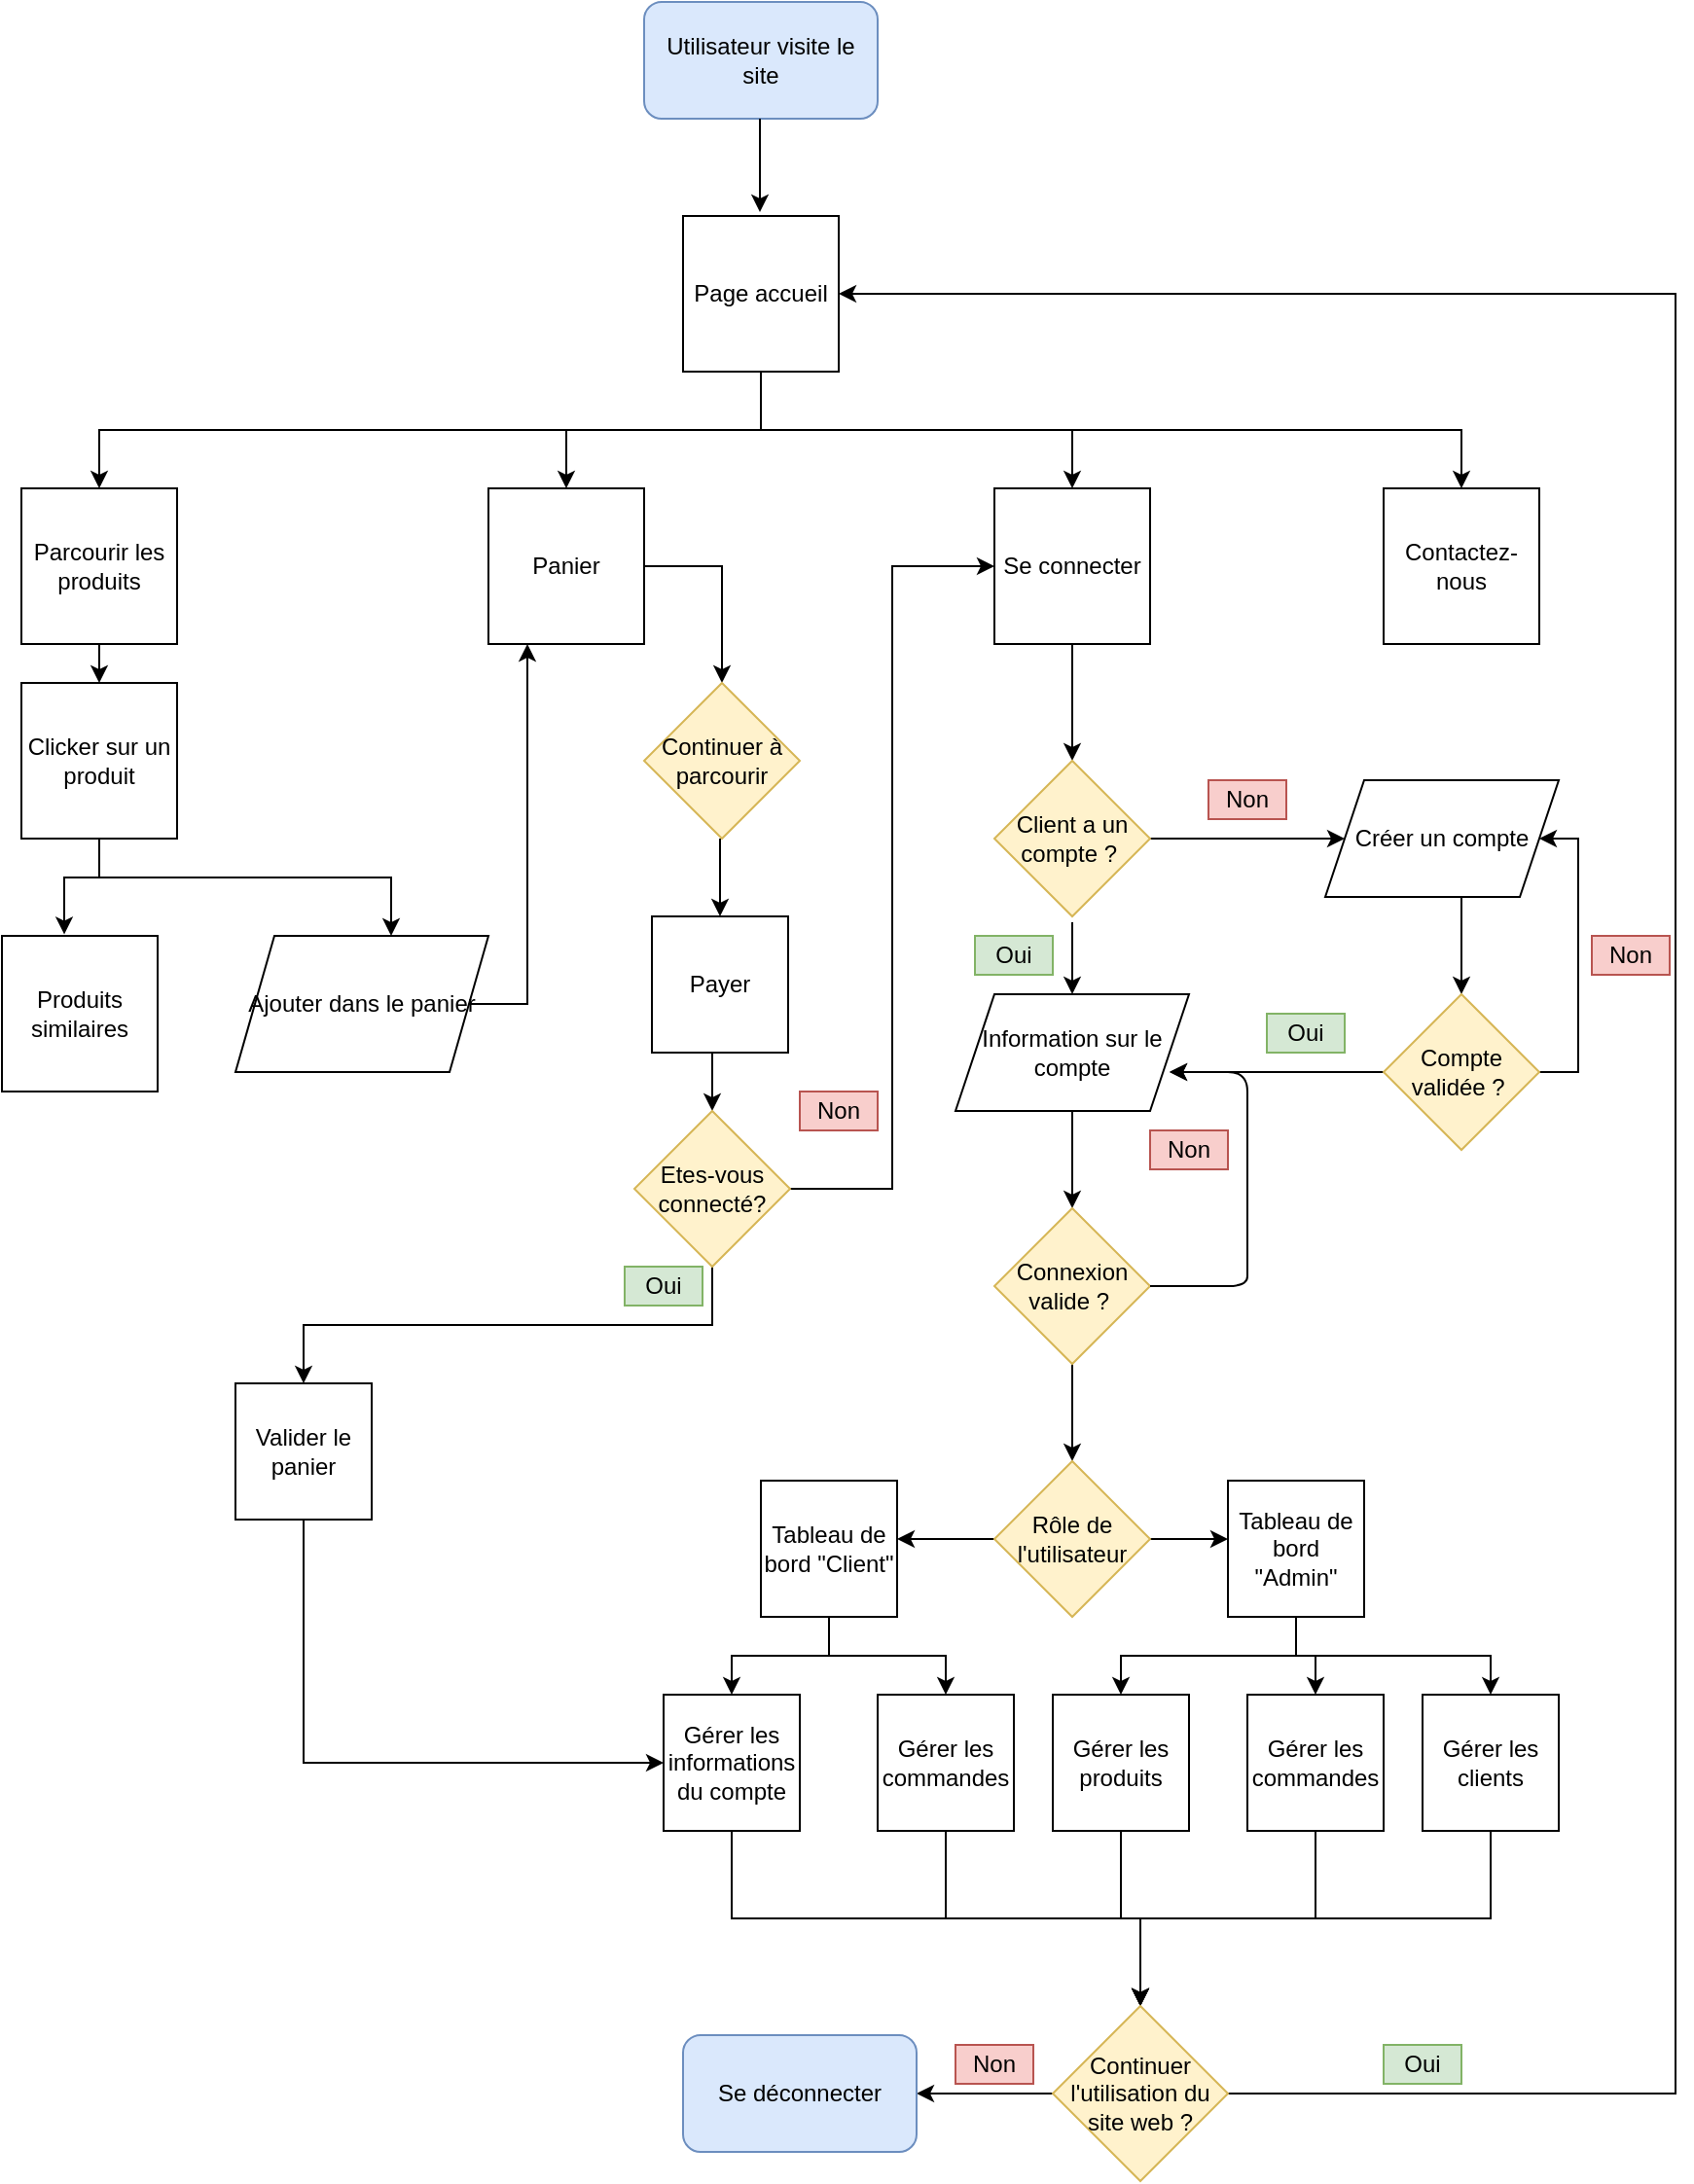 <mxfile version="14.5.1" type="github" pages="2">
  <diagram id="qPkFuEDN6rmSezQ9tm4A" name="Page-1">
    <mxGraphModel dx="1038" dy="585" grid="1" gridSize="10" guides="1" tooltips="1" connect="1" arrows="1" fold="1" page="1" pageScale="1" pageWidth="827" pageHeight="1169" math="0" shadow="0">
      <root>
        <mxCell id="0" />
        <mxCell id="1" parent="0" />
        <mxCell id="I0iXdIxCeXZ4h36CJ-Jl-2" value="Utilisateur visite le site" style="rounded=1;whiteSpace=wrap;html=1;fillColor=#dae8fc;strokeColor=#6c8ebf;" vertex="1" parent="1">
          <mxGeometry x="340" y="10" width="120" height="60" as="geometry" />
        </mxCell>
        <mxCell id="I0iXdIxCeXZ4h36CJ-Jl-3" value="" style="endArrow=classic;html=1;" edge="1" parent="1">
          <mxGeometry width="50" height="50" relative="1" as="geometry">
            <mxPoint x="399.5" y="70" as="sourcePoint" />
            <mxPoint x="399.5" y="118" as="targetPoint" />
            <Array as="points" />
          </mxGeometry>
        </mxCell>
        <mxCell id="I0iXdIxCeXZ4h36CJ-Jl-107" style="edgeStyle=orthogonalEdgeStyle;rounded=0;orthogonalLoop=1;jettySize=auto;html=1;exitX=0.5;exitY=1;exitDx=0;exitDy=0;entryX=0.5;entryY=0;entryDx=0;entryDy=0;" edge="1" parent="1" source="I0iXdIxCeXZ4h36CJ-Jl-4" target="I0iXdIxCeXZ4h36CJ-Jl-7">
          <mxGeometry relative="1" as="geometry" />
        </mxCell>
        <mxCell id="I0iXdIxCeXZ4h36CJ-Jl-108" style="edgeStyle=orthogonalEdgeStyle;rounded=0;orthogonalLoop=1;jettySize=auto;html=1;exitX=0.5;exitY=1;exitDx=0;exitDy=0;entryX=0.5;entryY=0;entryDx=0;entryDy=0;" edge="1" parent="1" source="I0iXdIxCeXZ4h36CJ-Jl-4" target="I0iXdIxCeXZ4h36CJ-Jl-8">
          <mxGeometry relative="1" as="geometry" />
        </mxCell>
        <mxCell id="I0iXdIxCeXZ4h36CJ-Jl-109" style="edgeStyle=orthogonalEdgeStyle;rounded=0;orthogonalLoop=1;jettySize=auto;html=1;exitX=0.5;exitY=1;exitDx=0;exitDy=0;entryX=0.5;entryY=0;entryDx=0;entryDy=0;" edge="1" parent="1" source="I0iXdIxCeXZ4h36CJ-Jl-4" target="I0iXdIxCeXZ4h36CJ-Jl-6">
          <mxGeometry relative="1" as="geometry" />
        </mxCell>
        <mxCell id="I0iXdIxCeXZ4h36CJ-Jl-110" style="edgeStyle=orthogonalEdgeStyle;rounded=0;orthogonalLoop=1;jettySize=auto;html=1;exitX=0.5;exitY=1;exitDx=0;exitDy=0;" edge="1" parent="1" source="I0iXdIxCeXZ4h36CJ-Jl-4" target="I0iXdIxCeXZ4h36CJ-Jl-9">
          <mxGeometry relative="1" as="geometry" />
        </mxCell>
        <mxCell id="I0iXdIxCeXZ4h36CJ-Jl-4" value="Page accueil" style="whiteSpace=wrap;html=1;aspect=fixed;" vertex="1" parent="1">
          <mxGeometry x="360" y="120" width="80" height="80" as="geometry" />
        </mxCell>
        <mxCell id="I0iXdIxCeXZ4h36CJ-Jl-6" value="Se connecter" style="whiteSpace=wrap;html=1;aspect=fixed;" vertex="1" parent="1">
          <mxGeometry x="520" y="260" width="80" height="80" as="geometry" />
        </mxCell>
        <mxCell id="I0iXdIxCeXZ4h36CJ-Jl-86" style="edgeStyle=orthogonalEdgeStyle;rounded=0;orthogonalLoop=1;jettySize=auto;html=1;exitX=0.5;exitY=1;exitDx=0;exitDy=0;entryX=0.5;entryY=0;entryDx=0;entryDy=0;" edge="1" parent="1" source="I0iXdIxCeXZ4h36CJ-Jl-7" target="I0iXdIxCeXZ4h36CJ-Jl-78">
          <mxGeometry relative="1" as="geometry" />
        </mxCell>
        <mxCell id="I0iXdIxCeXZ4h36CJ-Jl-7" value="Parcourir les produits" style="whiteSpace=wrap;html=1;aspect=fixed;" vertex="1" parent="1">
          <mxGeometry x="20" y="260" width="80" height="80" as="geometry" />
        </mxCell>
        <mxCell id="I0iXdIxCeXZ4h36CJ-Jl-100" style="edgeStyle=orthogonalEdgeStyle;rounded=0;orthogonalLoop=1;jettySize=auto;html=1;exitX=1;exitY=0.5;exitDx=0;exitDy=0;" edge="1" parent="1" source="I0iXdIxCeXZ4h36CJ-Jl-8" target="I0iXdIxCeXZ4h36CJ-Jl-95">
          <mxGeometry relative="1" as="geometry" />
        </mxCell>
        <mxCell id="I0iXdIxCeXZ4h36CJ-Jl-8" value="Panier" style="whiteSpace=wrap;html=1;aspect=fixed;" vertex="1" parent="1">
          <mxGeometry x="260" y="260" width="80" height="80" as="geometry" />
        </mxCell>
        <mxCell id="I0iXdIxCeXZ4h36CJ-Jl-9" value="Contactez-nous" style="whiteSpace=wrap;html=1;aspect=fixed;" vertex="1" parent="1">
          <mxGeometry x="720" y="260" width="80" height="80" as="geometry" />
        </mxCell>
        <mxCell id="I0iXdIxCeXZ4h36CJ-Jl-15" value="" style="endArrow=classic;html=1;exitX=0.5;exitY=1;exitDx=0;exitDy=0;" edge="1" parent="1" source="I0iXdIxCeXZ4h36CJ-Jl-6" target="I0iXdIxCeXZ4h36CJ-Jl-16">
          <mxGeometry width="50" height="50" relative="1" as="geometry">
            <mxPoint x="510" y="420" as="sourcePoint" />
            <mxPoint x="560" y="400" as="targetPoint" />
          </mxGeometry>
        </mxCell>
        <mxCell id="I0iXdIxCeXZ4h36CJ-Jl-25" style="edgeStyle=orthogonalEdgeStyle;rounded=0;orthogonalLoop=1;jettySize=auto;html=1;exitX=1;exitY=0.5;exitDx=0;exitDy=0;" edge="1" parent="1" source="I0iXdIxCeXZ4h36CJ-Jl-16" target="I0iXdIxCeXZ4h36CJ-Jl-26">
          <mxGeometry relative="1" as="geometry">
            <mxPoint x="760" y="480" as="targetPoint" />
            <Array as="points">
              <mxPoint x="760" y="440" />
            </Array>
          </mxGeometry>
        </mxCell>
        <mxCell id="I0iXdIxCeXZ4h36CJ-Jl-16" value="Client a un compte ?&amp;nbsp;" style="rhombus;whiteSpace=wrap;html=1;fillColor=#fff2cc;strokeColor=#d6b656;" vertex="1" parent="1">
          <mxGeometry x="520" y="400" width="80" height="80" as="geometry" />
        </mxCell>
        <mxCell id="I0iXdIxCeXZ4h36CJ-Jl-17" value="" style="endArrow=classic;html=1;" edge="1" parent="1">
          <mxGeometry width="50" height="50" relative="1" as="geometry">
            <mxPoint x="560" y="483" as="sourcePoint" />
            <mxPoint x="560" y="520" as="targetPoint" />
          </mxGeometry>
        </mxCell>
        <mxCell id="I0iXdIxCeXZ4h36CJ-Jl-18" value="Oui" style="text;html=1;strokeColor=#82b366;fillColor=#d5e8d4;align=center;verticalAlign=middle;whiteSpace=wrap;rounded=0;" vertex="1" parent="1">
          <mxGeometry x="510" y="490" width="40" height="20" as="geometry" />
        </mxCell>
        <mxCell id="I0iXdIxCeXZ4h36CJ-Jl-19" value="Information sur le compte" style="shape=parallelogram;perimeter=parallelogramPerimeter;whiteSpace=wrap;html=1;fixedSize=1;" vertex="1" parent="1">
          <mxGeometry x="500" y="520" width="120" height="60" as="geometry" />
        </mxCell>
        <mxCell id="I0iXdIxCeXZ4h36CJ-Jl-20" value="" style="endArrow=classic;html=1;" edge="1" parent="1" target="I0iXdIxCeXZ4h36CJ-Jl-21">
          <mxGeometry width="50" height="50" relative="1" as="geometry">
            <mxPoint x="560" y="580" as="sourcePoint" />
            <mxPoint x="560" y="620" as="targetPoint" />
          </mxGeometry>
        </mxCell>
        <mxCell id="I0iXdIxCeXZ4h36CJ-Jl-36" style="edgeStyle=orthogonalEdgeStyle;rounded=0;orthogonalLoop=1;jettySize=auto;html=1;exitX=0.5;exitY=1;exitDx=0;exitDy=0;" edge="1" parent="1" source="I0iXdIxCeXZ4h36CJ-Jl-21">
          <mxGeometry relative="1" as="geometry">
            <mxPoint x="560" y="760" as="targetPoint" />
          </mxGeometry>
        </mxCell>
        <mxCell id="I0iXdIxCeXZ4h36CJ-Jl-21" value="Connexion valide ?&amp;nbsp;" style="rhombus;whiteSpace=wrap;html=1;fillColor=#fff2cc;strokeColor=#d6b656;" vertex="1" parent="1">
          <mxGeometry x="520" y="630" width="80" height="80" as="geometry" />
        </mxCell>
        <mxCell id="I0iXdIxCeXZ4h36CJ-Jl-23" value="Non" style="text;html=1;strokeColor=#b85450;fillColor=#f8cecc;align=center;verticalAlign=middle;whiteSpace=wrap;rounded=0;" vertex="1" parent="1">
          <mxGeometry x="600" y="590" width="40" height="20" as="geometry" />
        </mxCell>
        <mxCell id="I0iXdIxCeXZ4h36CJ-Jl-24" value="" style="endArrow=classic;html=1;exitX=1;exitY=0.5;exitDx=0;exitDy=0;" edge="1" parent="1" source="I0iXdIxCeXZ4h36CJ-Jl-21">
          <mxGeometry width="50" height="50" relative="1" as="geometry">
            <mxPoint x="620" y="670" as="sourcePoint" />
            <mxPoint x="610" y="560" as="targetPoint" />
            <Array as="points">
              <mxPoint x="650" y="670" />
              <mxPoint x="650" y="660" />
              <mxPoint x="650" y="560" />
            </Array>
          </mxGeometry>
        </mxCell>
        <mxCell id="I0iXdIxCeXZ4h36CJ-Jl-26" value="Créer un compte" style="shape=parallelogram;perimeter=parallelogramPerimeter;whiteSpace=wrap;html=1;fixedSize=1;" vertex="1" parent="1">
          <mxGeometry x="690" y="410" width="120" height="60" as="geometry" />
        </mxCell>
        <mxCell id="I0iXdIxCeXZ4h36CJ-Jl-27" value="" style="endArrow=classic;html=1;" edge="1" parent="1" target="I0iXdIxCeXZ4h36CJ-Jl-28">
          <mxGeometry width="50" height="50" relative="1" as="geometry">
            <mxPoint x="760" y="470" as="sourcePoint" />
            <mxPoint x="760" y="520" as="targetPoint" />
          </mxGeometry>
        </mxCell>
        <mxCell id="I0iXdIxCeXZ4h36CJ-Jl-31" style="edgeStyle=orthogonalEdgeStyle;rounded=0;orthogonalLoop=1;jettySize=auto;html=1;exitX=0;exitY=0.5;exitDx=0;exitDy=0;" edge="1" parent="1" source="I0iXdIxCeXZ4h36CJ-Jl-28">
          <mxGeometry relative="1" as="geometry">
            <mxPoint x="610" y="560" as="targetPoint" />
          </mxGeometry>
        </mxCell>
        <mxCell id="I0iXdIxCeXZ4h36CJ-Jl-33" style="edgeStyle=orthogonalEdgeStyle;rounded=0;orthogonalLoop=1;jettySize=auto;html=1;exitX=1;exitY=0.5;exitDx=0;exitDy=0;entryX=1;entryY=0.5;entryDx=0;entryDy=0;" edge="1" parent="1" source="I0iXdIxCeXZ4h36CJ-Jl-28" target="I0iXdIxCeXZ4h36CJ-Jl-26">
          <mxGeometry relative="1" as="geometry">
            <Array as="points">
              <mxPoint x="820" y="560" />
              <mxPoint x="820" y="440" />
            </Array>
          </mxGeometry>
        </mxCell>
        <mxCell id="I0iXdIxCeXZ4h36CJ-Jl-28" value="Compte validée ?&amp;nbsp;" style="rhombus;whiteSpace=wrap;html=1;fillColor=#fff2cc;strokeColor=#d6b656;" vertex="1" parent="1">
          <mxGeometry x="720" y="520" width="80" height="80" as="geometry" />
        </mxCell>
        <mxCell id="I0iXdIxCeXZ4h36CJ-Jl-30" value="Non" style="text;html=1;strokeColor=#b85450;fillColor=#f8cecc;align=center;verticalAlign=middle;whiteSpace=wrap;rounded=0;" vertex="1" parent="1">
          <mxGeometry x="630" y="410" width="40" height="20" as="geometry" />
        </mxCell>
        <mxCell id="I0iXdIxCeXZ4h36CJ-Jl-32" value="Oui" style="text;html=1;strokeColor=#82b366;fillColor=#d5e8d4;align=center;verticalAlign=middle;whiteSpace=wrap;rounded=0;" vertex="1" parent="1">
          <mxGeometry x="660" y="530" width="40" height="20" as="geometry" />
        </mxCell>
        <mxCell id="I0iXdIxCeXZ4h36CJ-Jl-34" value="Non" style="text;html=1;strokeColor=#b85450;fillColor=#f8cecc;align=center;verticalAlign=middle;whiteSpace=wrap;rounded=0;" vertex="1" parent="1">
          <mxGeometry x="827" y="490" width="40" height="20" as="geometry" />
        </mxCell>
        <mxCell id="I0iXdIxCeXZ4h36CJ-Jl-38" style="edgeStyle=orthogonalEdgeStyle;rounded=0;orthogonalLoop=1;jettySize=auto;html=1;exitX=1;exitY=0.5;exitDx=0;exitDy=0;" edge="1" parent="1" source="I0iXdIxCeXZ4h36CJ-Jl-37">
          <mxGeometry relative="1" as="geometry">
            <mxPoint x="640" y="800" as="targetPoint" />
          </mxGeometry>
        </mxCell>
        <mxCell id="I0iXdIxCeXZ4h36CJ-Jl-39" style="edgeStyle=orthogonalEdgeStyle;rounded=0;orthogonalLoop=1;jettySize=auto;html=1;exitX=0;exitY=0.5;exitDx=0;exitDy=0;" edge="1" parent="1" source="I0iXdIxCeXZ4h36CJ-Jl-37" target="I0iXdIxCeXZ4h36CJ-Jl-40">
          <mxGeometry relative="1" as="geometry">
            <mxPoint x="480" y="800" as="targetPoint" />
            <Array as="points">
              <mxPoint x="480" y="800" />
              <mxPoint x="480" y="800" />
            </Array>
          </mxGeometry>
        </mxCell>
        <mxCell id="I0iXdIxCeXZ4h36CJ-Jl-37" value="Rôle de l&#39;utilisateur" style="rhombus;whiteSpace=wrap;html=1;fillColor=#fff2cc;strokeColor=#d6b656;" vertex="1" parent="1">
          <mxGeometry x="520" y="760" width="80" height="80" as="geometry" />
        </mxCell>
        <mxCell id="I0iXdIxCeXZ4h36CJ-Jl-44" style="edgeStyle=orthogonalEdgeStyle;rounded=0;orthogonalLoop=1;jettySize=auto;html=1;exitX=0.5;exitY=1;exitDx=0;exitDy=0;entryX=0.5;entryY=0;entryDx=0;entryDy=0;" edge="1" parent="1" source="I0iXdIxCeXZ4h36CJ-Jl-40" target="I0iXdIxCeXZ4h36CJ-Jl-53">
          <mxGeometry relative="1" as="geometry">
            <mxPoint x="435" y="880" as="targetPoint" />
            <Array as="points">
              <mxPoint x="435" y="860" />
              <mxPoint x="385" y="860" />
            </Array>
          </mxGeometry>
        </mxCell>
        <mxCell id="I0iXdIxCeXZ4h36CJ-Jl-55" style="edgeStyle=orthogonalEdgeStyle;rounded=0;orthogonalLoop=1;jettySize=auto;html=1;exitX=0.5;exitY=1;exitDx=0;exitDy=0;entryX=0.5;entryY=0;entryDx=0;entryDy=0;" edge="1" parent="1" source="I0iXdIxCeXZ4h36CJ-Jl-40" target="I0iXdIxCeXZ4h36CJ-Jl-54">
          <mxGeometry relative="1" as="geometry" />
        </mxCell>
        <mxCell id="I0iXdIxCeXZ4h36CJ-Jl-40" value="Tableau de bord &quot;Client&quot;" style="whiteSpace=wrap;html=1;aspect=fixed;" vertex="1" parent="1">
          <mxGeometry x="400" y="770" width="70" height="70" as="geometry" />
        </mxCell>
        <mxCell id="I0iXdIxCeXZ4h36CJ-Jl-45" style="edgeStyle=orthogonalEdgeStyle;rounded=0;orthogonalLoop=1;jettySize=auto;html=1;exitX=0.5;exitY=1;exitDx=0;exitDy=0;entryX=0.5;entryY=0;entryDx=0;entryDy=0;" edge="1" parent="1" source="I0iXdIxCeXZ4h36CJ-Jl-43" target="I0iXdIxCeXZ4h36CJ-Jl-46">
          <mxGeometry relative="1" as="geometry">
            <mxPoint x="675" y="880" as="targetPoint" />
            <Array as="points">
              <mxPoint x="675" y="860" />
              <mxPoint x="585" y="860" />
            </Array>
          </mxGeometry>
        </mxCell>
        <mxCell id="I0iXdIxCeXZ4h36CJ-Jl-56" style="edgeStyle=orthogonalEdgeStyle;rounded=0;orthogonalLoop=1;jettySize=auto;html=1;exitX=0.5;exitY=1;exitDx=0;exitDy=0;entryX=0.5;entryY=0;entryDx=0;entryDy=0;" edge="1" parent="1" source="I0iXdIxCeXZ4h36CJ-Jl-43" target="I0iXdIxCeXZ4h36CJ-Jl-51">
          <mxGeometry relative="1" as="geometry" />
        </mxCell>
        <mxCell id="I0iXdIxCeXZ4h36CJ-Jl-57" style="edgeStyle=orthogonalEdgeStyle;rounded=0;orthogonalLoop=1;jettySize=auto;html=1;exitX=0.5;exitY=1;exitDx=0;exitDy=0;entryX=0.5;entryY=0;entryDx=0;entryDy=0;" edge="1" parent="1" source="I0iXdIxCeXZ4h36CJ-Jl-43" target="I0iXdIxCeXZ4h36CJ-Jl-52">
          <mxGeometry relative="1" as="geometry" />
        </mxCell>
        <mxCell id="I0iXdIxCeXZ4h36CJ-Jl-43" value="Tableau de bord &quot;Admin&quot;" style="whiteSpace=wrap;html=1;aspect=fixed;" vertex="1" parent="1">
          <mxGeometry x="640" y="770" width="70" height="70" as="geometry" />
        </mxCell>
        <mxCell id="I0iXdIxCeXZ4h36CJ-Jl-112" style="edgeStyle=orthogonalEdgeStyle;rounded=0;orthogonalLoop=1;jettySize=auto;html=1;exitX=0.5;exitY=1;exitDx=0;exitDy=0;entryX=0.5;entryY=0;entryDx=0;entryDy=0;" edge="1" parent="1" source="I0iXdIxCeXZ4h36CJ-Jl-46" target="I0iXdIxCeXZ4h36CJ-Jl-64">
          <mxGeometry relative="1" as="geometry" />
        </mxCell>
        <mxCell id="I0iXdIxCeXZ4h36CJ-Jl-46" value="Gérer les produits" style="whiteSpace=wrap;html=1;aspect=fixed;" vertex="1" parent="1">
          <mxGeometry x="550" y="880" width="70" height="70" as="geometry" />
        </mxCell>
        <mxCell id="I0iXdIxCeXZ4h36CJ-Jl-113" style="edgeStyle=orthogonalEdgeStyle;rounded=0;orthogonalLoop=1;jettySize=auto;html=1;exitX=0.5;exitY=1;exitDx=0;exitDy=0;" edge="1" parent="1" source="I0iXdIxCeXZ4h36CJ-Jl-51" target="I0iXdIxCeXZ4h36CJ-Jl-64">
          <mxGeometry relative="1" as="geometry" />
        </mxCell>
        <mxCell id="I0iXdIxCeXZ4h36CJ-Jl-51" value="Gérer les commandes" style="whiteSpace=wrap;html=1;aspect=fixed;" vertex="1" parent="1">
          <mxGeometry x="650" y="880" width="70" height="70" as="geometry" />
        </mxCell>
        <mxCell id="I0iXdIxCeXZ4h36CJ-Jl-114" style="edgeStyle=orthogonalEdgeStyle;rounded=0;orthogonalLoop=1;jettySize=auto;html=1;exitX=0.5;exitY=1;exitDx=0;exitDy=0;entryX=0.5;entryY=0;entryDx=0;entryDy=0;" edge="1" parent="1" source="I0iXdIxCeXZ4h36CJ-Jl-52" target="I0iXdIxCeXZ4h36CJ-Jl-64">
          <mxGeometry relative="1" as="geometry" />
        </mxCell>
        <mxCell id="I0iXdIxCeXZ4h36CJ-Jl-52" value="Gérer les clients" style="whiteSpace=wrap;html=1;aspect=fixed;" vertex="1" parent="1">
          <mxGeometry x="740" y="880" width="70" height="70" as="geometry" />
        </mxCell>
        <mxCell id="I0iXdIxCeXZ4h36CJ-Jl-58" style="edgeStyle=orthogonalEdgeStyle;rounded=0;orthogonalLoop=1;jettySize=auto;html=1;exitX=0.5;exitY=1;exitDx=0;exitDy=0;entryX=0.5;entryY=0;entryDx=0;entryDy=0;" edge="1" parent="1" source="I0iXdIxCeXZ4h36CJ-Jl-53" target="I0iXdIxCeXZ4h36CJ-Jl-64">
          <mxGeometry relative="1" as="geometry">
            <mxPoint x="600" y="1040" as="targetPoint" />
          </mxGeometry>
        </mxCell>
        <mxCell id="I0iXdIxCeXZ4h36CJ-Jl-53" value="Gérer les informations du compte" style="whiteSpace=wrap;html=1;aspect=fixed;" vertex="1" parent="1">
          <mxGeometry x="350" y="880" width="70" height="70" as="geometry" />
        </mxCell>
        <mxCell id="I0iXdIxCeXZ4h36CJ-Jl-59" style="edgeStyle=orthogonalEdgeStyle;rounded=0;orthogonalLoop=1;jettySize=auto;html=1;exitX=0.5;exitY=1;exitDx=0;exitDy=0;entryX=0.5;entryY=0;entryDx=0;entryDy=0;" edge="1" parent="1" source="I0iXdIxCeXZ4h36CJ-Jl-54" target="I0iXdIxCeXZ4h36CJ-Jl-64">
          <mxGeometry relative="1" as="geometry">
            <mxPoint x="600" y="1040" as="targetPoint" />
          </mxGeometry>
        </mxCell>
        <mxCell id="I0iXdIxCeXZ4h36CJ-Jl-54" value="Gérer les commandes" style="whiteSpace=wrap;html=1;aspect=fixed;" vertex="1" parent="1">
          <mxGeometry x="460" y="880" width="70" height="70" as="geometry" />
        </mxCell>
        <mxCell id="I0iXdIxCeXZ4h36CJ-Jl-66" style="edgeStyle=orthogonalEdgeStyle;rounded=0;orthogonalLoop=1;jettySize=auto;html=1;exitX=0;exitY=0.5;exitDx=0;exitDy=0;" edge="1" parent="1" source="I0iXdIxCeXZ4h36CJ-Jl-64" target="I0iXdIxCeXZ4h36CJ-Jl-67">
          <mxGeometry relative="1" as="geometry">
            <mxPoint x="480" y="1085" as="targetPoint" />
            <Array as="points">
              <mxPoint x="500" y="1085" />
              <mxPoint x="500" y="1085" />
            </Array>
          </mxGeometry>
        </mxCell>
        <mxCell id="I0iXdIxCeXZ4h36CJ-Jl-70" style="edgeStyle=orthogonalEdgeStyle;rounded=0;orthogonalLoop=1;jettySize=auto;html=1;exitX=1;exitY=0.5;exitDx=0;exitDy=0;entryX=1;entryY=0.5;entryDx=0;entryDy=0;" edge="1" parent="1" source="I0iXdIxCeXZ4h36CJ-Jl-64" target="I0iXdIxCeXZ4h36CJ-Jl-4">
          <mxGeometry relative="1" as="geometry">
            <mxPoint x="880" y="148.4" as="targetPoint" />
            <Array as="points">
              <mxPoint x="870" y="1085" />
              <mxPoint x="870" y="160" />
            </Array>
          </mxGeometry>
        </mxCell>
        <mxCell id="I0iXdIxCeXZ4h36CJ-Jl-64" value="Continuer l&#39;utilisation du site web ?" style="rhombus;whiteSpace=wrap;html=1;fillColor=#fff2cc;strokeColor=#d6b656;" vertex="1" parent="1">
          <mxGeometry x="550" y="1040" width="90" height="90" as="geometry" />
        </mxCell>
        <mxCell id="I0iXdIxCeXZ4h36CJ-Jl-67" value="Se déconnecter" style="rounded=1;whiteSpace=wrap;html=1;fillColor=#dae8fc;strokeColor=#6c8ebf;" vertex="1" parent="1">
          <mxGeometry x="360" y="1055" width="120" height="60" as="geometry" />
        </mxCell>
        <mxCell id="I0iXdIxCeXZ4h36CJ-Jl-68" value="Non" style="text;html=1;strokeColor=#b85450;fillColor=#f8cecc;align=center;verticalAlign=middle;whiteSpace=wrap;rounded=0;" vertex="1" parent="1">
          <mxGeometry x="500" y="1060" width="40" height="20" as="geometry" />
        </mxCell>
        <mxCell id="I0iXdIxCeXZ4h36CJ-Jl-71" value="Oui" style="text;html=1;strokeColor=#82b366;fillColor=#d5e8d4;align=center;verticalAlign=middle;whiteSpace=wrap;rounded=0;" vertex="1" parent="1">
          <mxGeometry x="720" y="1060" width="40" height="20" as="geometry" />
        </mxCell>
        <mxCell id="I0iXdIxCeXZ4h36CJ-Jl-91" style="edgeStyle=orthogonalEdgeStyle;rounded=0;orthogonalLoop=1;jettySize=auto;html=1;exitX=1;exitY=0.5;exitDx=0;exitDy=0;entryX=0.25;entryY=1;entryDx=0;entryDy=0;" edge="1" parent="1" source="I0iXdIxCeXZ4h36CJ-Jl-75" target="I0iXdIxCeXZ4h36CJ-Jl-8">
          <mxGeometry relative="1" as="geometry">
            <Array as="points">
              <mxPoint x="280" y="525" />
            </Array>
          </mxGeometry>
        </mxCell>
        <mxCell id="I0iXdIxCeXZ4h36CJ-Jl-75" value="Ajouter dans le panier" style="shape=parallelogram;perimeter=parallelogramPerimeter;whiteSpace=wrap;html=1;fixedSize=1;" vertex="1" parent="1">
          <mxGeometry x="130" y="490" width="130" height="70" as="geometry" />
        </mxCell>
        <mxCell id="I0iXdIxCeXZ4h36CJ-Jl-87" style="edgeStyle=orthogonalEdgeStyle;rounded=0;orthogonalLoop=1;jettySize=auto;html=1;exitX=0.5;exitY=1;exitDx=0;exitDy=0;entryX=0.4;entryY=-0.01;entryDx=0;entryDy=0;entryPerimeter=0;" edge="1" parent="1" source="I0iXdIxCeXZ4h36CJ-Jl-78" target="I0iXdIxCeXZ4h36CJ-Jl-79">
          <mxGeometry relative="1" as="geometry">
            <Array as="points">
              <mxPoint x="60" y="460" />
              <mxPoint x="42" y="460" />
            </Array>
          </mxGeometry>
        </mxCell>
        <mxCell id="I0iXdIxCeXZ4h36CJ-Jl-88" style="edgeStyle=orthogonalEdgeStyle;rounded=0;orthogonalLoop=1;jettySize=auto;html=1;exitX=0.5;exitY=1;exitDx=0;exitDy=0;" edge="1" parent="1" source="I0iXdIxCeXZ4h36CJ-Jl-78">
          <mxGeometry relative="1" as="geometry">
            <mxPoint x="210" y="490" as="targetPoint" />
            <Array as="points">
              <mxPoint x="60" y="460" />
              <mxPoint x="210" y="460" />
            </Array>
          </mxGeometry>
        </mxCell>
        <mxCell id="I0iXdIxCeXZ4h36CJ-Jl-78" value="Clicker sur un produit" style="whiteSpace=wrap;html=1;aspect=fixed;" vertex="1" parent="1">
          <mxGeometry x="20" y="360" width="80" height="80" as="geometry" />
        </mxCell>
        <mxCell id="I0iXdIxCeXZ4h36CJ-Jl-79" value="Produits similaires" style="whiteSpace=wrap;html=1;aspect=fixed;" vertex="1" parent="1">
          <mxGeometry x="10" y="490" width="80" height="80" as="geometry" />
        </mxCell>
        <mxCell id="I0iXdIxCeXZ4h36CJ-Jl-97" style="edgeStyle=orthogonalEdgeStyle;rounded=0;orthogonalLoop=1;jettySize=auto;html=1;exitX=0.5;exitY=1;exitDx=0;exitDy=0;entryX=0.5;entryY=0;entryDx=0;entryDy=0;" edge="1" parent="1" source="I0iXdIxCeXZ4h36CJ-Jl-81" target="I0iXdIxCeXZ4h36CJ-Jl-82">
          <mxGeometry relative="1" as="geometry" />
        </mxCell>
        <mxCell id="I0iXdIxCeXZ4h36CJ-Jl-81" value="Payer" style="whiteSpace=wrap;html=1;aspect=fixed;" vertex="1" parent="1">
          <mxGeometry x="344" y="480" width="70" height="70" as="geometry" />
        </mxCell>
        <mxCell id="I0iXdIxCeXZ4h36CJ-Jl-84" style="edgeStyle=orthogonalEdgeStyle;rounded=0;orthogonalLoop=1;jettySize=auto;html=1;exitX=1;exitY=0.5;exitDx=0;exitDy=0;entryX=0;entryY=0.5;entryDx=0;entryDy=0;" edge="1" parent="1" source="I0iXdIxCeXZ4h36CJ-Jl-82" target="I0iXdIxCeXZ4h36CJ-Jl-6">
          <mxGeometry relative="1" as="geometry" />
        </mxCell>
        <mxCell id="I0iXdIxCeXZ4h36CJ-Jl-101" style="edgeStyle=orthogonalEdgeStyle;rounded=0;orthogonalLoop=1;jettySize=auto;html=1;exitX=0.5;exitY=1;exitDx=0;exitDy=0;entryX=0.5;entryY=0;entryDx=0;entryDy=0;" edge="1" parent="1" source="I0iXdIxCeXZ4h36CJ-Jl-82" target="I0iXdIxCeXZ4h36CJ-Jl-85">
          <mxGeometry relative="1" as="geometry" />
        </mxCell>
        <mxCell id="I0iXdIxCeXZ4h36CJ-Jl-82" value="Etes-vous connecté?" style="rhombus;whiteSpace=wrap;html=1;fillColor=#fff2cc;strokeColor=#d6b656;" vertex="1" parent="1">
          <mxGeometry x="335" y="580" width="80" height="80" as="geometry" />
        </mxCell>
        <mxCell id="I0iXdIxCeXZ4h36CJ-Jl-102" style="edgeStyle=orthogonalEdgeStyle;rounded=0;orthogonalLoop=1;jettySize=auto;html=1;exitX=0.5;exitY=1;exitDx=0;exitDy=0;entryX=0;entryY=0.5;entryDx=0;entryDy=0;" edge="1" parent="1" source="I0iXdIxCeXZ4h36CJ-Jl-85" target="I0iXdIxCeXZ4h36CJ-Jl-53">
          <mxGeometry relative="1" as="geometry" />
        </mxCell>
        <mxCell id="I0iXdIxCeXZ4h36CJ-Jl-85" value="Valider le panier" style="whiteSpace=wrap;html=1;aspect=fixed;" vertex="1" parent="1">
          <mxGeometry x="130" y="720" width="70" height="70" as="geometry" />
        </mxCell>
        <mxCell id="I0iXdIxCeXZ4h36CJ-Jl-95" value="Continuer à parcourir" style="rhombus;whiteSpace=wrap;html=1;fillColor=#fff2cc;strokeColor=#d6b656;" vertex="1" parent="1">
          <mxGeometry x="340" y="360" width="80" height="80" as="geometry" />
        </mxCell>
        <mxCell id="I0iXdIxCeXZ4h36CJ-Jl-99" value="" style="endArrow=classic;html=1;" edge="1" parent="1" target="I0iXdIxCeXZ4h36CJ-Jl-81">
          <mxGeometry width="50" height="50" relative="1" as="geometry">
            <mxPoint x="379" y="440" as="sourcePoint" />
            <mxPoint x="440" y="410" as="targetPoint" />
            <Array as="points">
              <mxPoint x="379" y="440" />
            </Array>
          </mxGeometry>
        </mxCell>
        <mxCell id="I0iXdIxCeXZ4h36CJ-Jl-103" value="Non" style="text;html=1;strokeColor=#b85450;fillColor=#f8cecc;align=center;verticalAlign=middle;whiteSpace=wrap;rounded=0;" vertex="1" parent="1">
          <mxGeometry x="420" y="570" width="40" height="20" as="geometry" />
        </mxCell>
        <mxCell id="I0iXdIxCeXZ4h36CJ-Jl-105" value="Oui" style="text;html=1;strokeColor=#82b366;fillColor=#d5e8d4;align=center;verticalAlign=middle;whiteSpace=wrap;rounded=0;" vertex="1" parent="1">
          <mxGeometry x="330" y="660" width="40" height="20" as="geometry" />
        </mxCell>
      </root>
    </mxGraphModel>
  </diagram>
  <diagram id="DZXo6ivL0F-fsXjQotR2" name="Page-2">
    <mxGraphModel dx="1038" dy="585" grid="1" gridSize="10" guides="1" tooltips="1" connect="1" arrows="1" fold="1" page="1" pageScale="1" pageWidth="827" pageHeight="1169" math="0" shadow="0">
      <root>
        <mxCell id="wxGgboTxEWPaAwBoCBVM-0" />
        <mxCell id="wxGgboTxEWPaAwBoCBVM-1" parent="wxGgboTxEWPaAwBoCBVM-0" />
      </root>
    </mxGraphModel>
  </diagram>
</mxfile>
